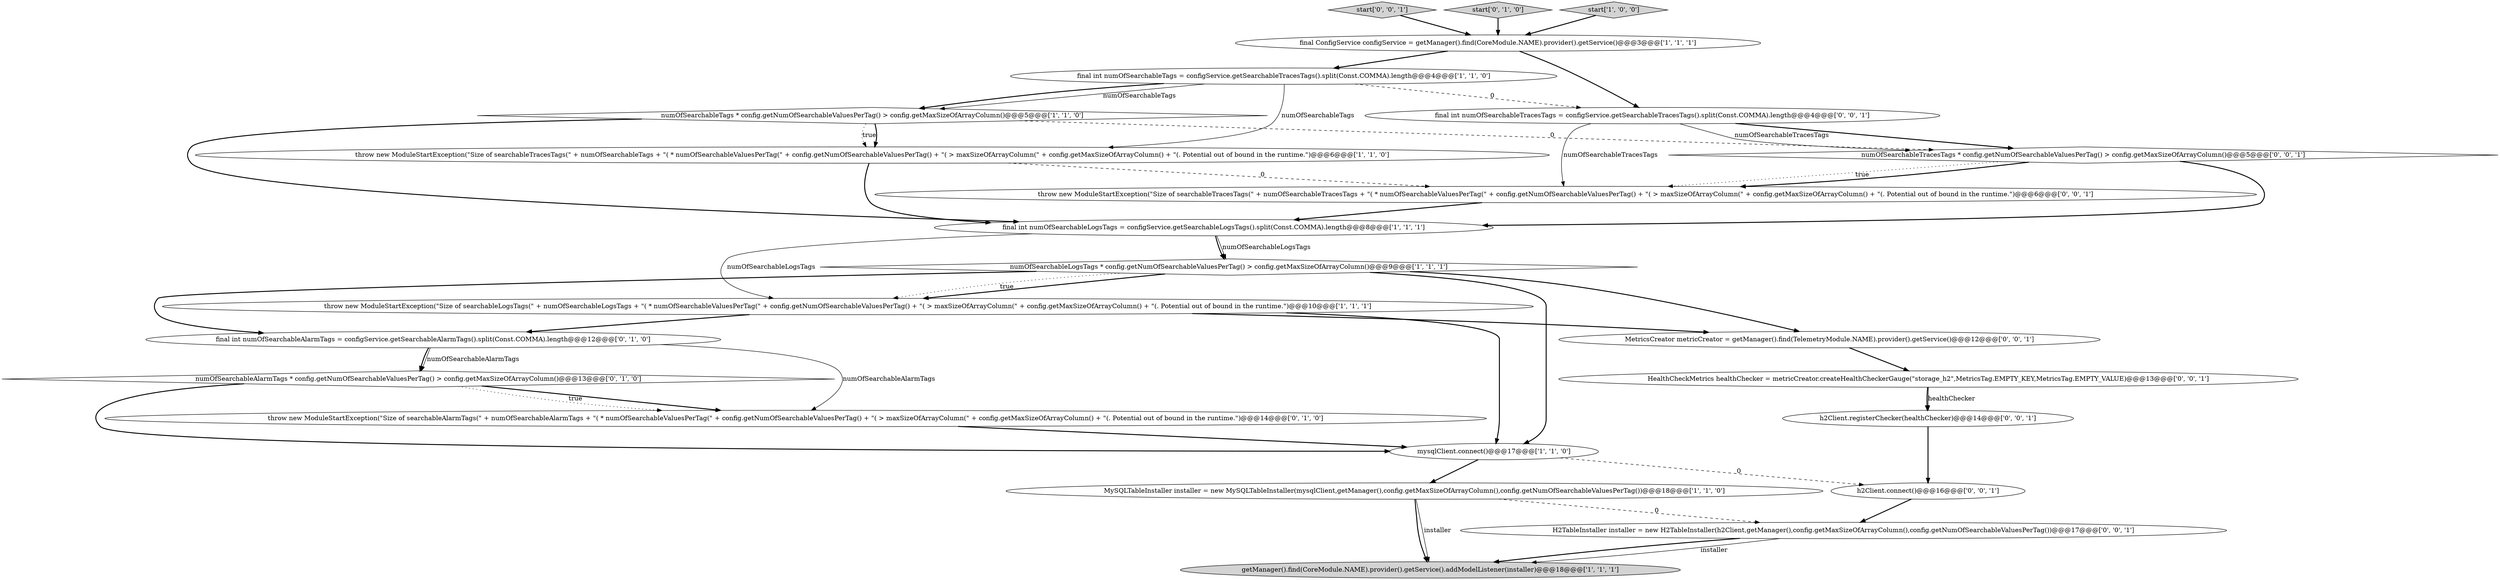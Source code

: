 digraph {
17 [style = filled, label = "h2Client.connect()@@@16@@@['0', '0', '1']", fillcolor = white, shape = ellipse image = "AAA0AAABBB3BBB"];
12 [style = filled, label = "final int numOfSearchableAlarmTags = configService.getSearchableAlarmTags().split(Const.COMMA).length@@@12@@@['0', '1', '0']", fillcolor = white, shape = ellipse image = "AAA1AAABBB2BBB"];
20 [style = filled, label = "final int numOfSearchableTracesTags = configService.getSearchableTracesTags().split(Const.COMMA).length@@@4@@@['0', '0', '1']", fillcolor = white, shape = ellipse image = "AAA0AAABBB3BBB"];
9 [style = filled, label = "numOfSearchableTags * config.getNumOfSearchableValuesPerTag() > config.getMaxSizeOfArrayColumn()@@@5@@@['1', '1', '0']", fillcolor = white, shape = diamond image = "AAA0AAABBB1BBB"];
18 [style = filled, label = "start['0', '0', '1']", fillcolor = lightgray, shape = diamond image = "AAA0AAABBB3BBB"];
23 [style = filled, label = "MetricsCreator metricCreator = getManager().find(TelemetryModule.NAME).provider().getService()@@@12@@@['0', '0', '1']", fillcolor = white, shape = ellipse image = "AAA0AAABBB3BBB"];
3 [style = filled, label = "final int numOfSearchableTags = configService.getSearchableTracesTags().split(Const.COMMA).length@@@4@@@['1', '1', '0']", fillcolor = white, shape = ellipse image = "AAA0AAABBB1BBB"];
14 [style = filled, label = "throw new ModuleStartException(\"Size of searchableAlarmTags(\" + numOfSearchableAlarmTags + \"( * numOfSearchableValuesPerTag(\" + config.getNumOfSearchableValuesPerTag() + \"( > maxSizeOfArrayColumn(\" + config.getMaxSizeOfArrayColumn() + \"(. Potential out of bound in the runtime.\")@@@14@@@['0', '1', '0']", fillcolor = white, shape = ellipse image = "AAA1AAABBB2BBB"];
4 [style = filled, label = "final ConfigService configService = getManager().find(CoreModule.NAME).provider().getService()@@@3@@@['1', '1', '1']", fillcolor = white, shape = ellipse image = "AAA0AAABBB1BBB"];
2 [style = filled, label = "throw new ModuleStartException(\"Size of searchableLogsTags(\" + numOfSearchableLogsTags + \"( * numOfSearchableValuesPerTag(\" + config.getNumOfSearchableValuesPerTag() + \"( > maxSizeOfArrayColumn(\" + config.getMaxSizeOfArrayColumn() + \"(. Potential out of bound in the runtime.\")@@@10@@@['1', '1', '1']", fillcolor = white, shape = ellipse image = "AAA0AAABBB1BBB"];
13 [style = filled, label = "numOfSearchableAlarmTags * config.getNumOfSearchableValuesPerTag() > config.getMaxSizeOfArrayColumn()@@@13@@@['0', '1', '0']", fillcolor = white, shape = diamond image = "AAA1AAABBB2BBB"];
8 [style = filled, label = "final int numOfSearchableLogsTags = configService.getSearchableLogsTags().split(Const.COMMA).length@@@8@@@['1', '1', '1']", fillcolor = white, shape = ellipse image = "AAA0AAABBB1BBB"];
21 [style = filled, label = "throw new ModuleStartException(\"Size of searchableTracesTags(\" + numOfSearchableTracesTags + \"( * numOfSearchableValuesPerTag(\" + config.getNumOfSearchableValuesPerTag() + \"( > maxSizeOfArrayColumn(\" + config.getMaxSizeOfArrayColumn() + \"(. Potential out of bound in the runtime.\")@@@6@@@['0', '0', '1']", fillcolor = white, shape = ellipse image = "AAA0AAABBB3BBB"];
0 [style = filled, label = "throw new ModuleStartException(\"Size of searchableTracesTags(\" + numOfSearchableTags + \"( * numOfSearchableValuesPerTag(\" + config.getNumOfSearchableValuesPerTag() + \"( > maxSizeOfArrayColumn(\" + config.getMaxSizeOfArrayColumn() + \"(. Potential out of bound in the runtime.\")@@@6@@@['1', '1', '0']", fillcolor = white, shape = ellipse image = "AAA0AAABBB1BBB"];
15 [style = filled, label = "numOfSearchableTracesTags * config.getNumOfSearchableValuesPerTag() > config.getMaxSizeOfArrayColumn()@@@5@@@['0', '0', '1']", fillcolor = white, shape = diamond image = "AAA0AAABBB3BBB"];
11 [style = filled, label = "start['0', '1', '0']", fillcolor = lightgray, shape = diamond image = "AAA0AAABBB2BBB"];
22 [style = filled, label = "HealthCheckMetrics healthChecker = metricCreator.createHealthCheckerGauge(\"storage_h2\",MetricsTag.EMPTY_KEY,MetricsTag.EMPTY_VALUE)@@@13@@@['0', '0', '1']", fillcolor = white, shape = ellipse image = "AAA0AAABBB3BBB"];
6 [style = filled, label = "numOfSearchableLogsTags * config.getNumOfSearchableValuesPerTag() > config.getMaxSizeOfArrayColumn()@@@9@@@['1', '1', '1']", fillcolor = white, shape = diamond image = "AAA0AAABBB1BBB"];
5 [style = filled, label = "mysqlClient.connect()@@@17@@@['1', '1', '0']", fillcolor = white, shape = ellipse image = "AAA0AAABBB1BBB"];
19 [style = filled, label = "h2Client.registerChecker(healthChecker)@@@14@@@['0', '0', '1']", fillcolor = white, shape = ellipse image = "AAA0AAABBB3BBB"];
1 [style = filled, label = "start['1', '0', '0']", fillcolor = lightgray, shape = diamond image = "AAA0AAABBB1BBB"];
16 [style = filled, label = "H2TableInstaller installer = new H2TableInstaller(h2Client,getManager(),config.getMaxSizeOfArrayColumn(),config.getNumOfSearchableValuesPerTag())@@@17@@@['0', '0', '1']", fillcolor = white, shape = ellipse image = "AAA0AAABBB3BBB"];
10 [style = filled, label = "MySQLTableInstaller installer = new MySQLTableInstaller(mysqlClient,getManager(),config.getMaxSizeOfArrayColumn(),config.getNumOfSearchableValuesPerTag())@@@18@@@['1', '1', '0']", fillcolor = white, shape = ellipse image = "AAA0AAABBB1BBB"];
7 [style = filled, label = "getManager().find(CoreModule.NAME).provider().getService().addModelListener(installer)@@@18@@@['1', '1', '1']", fillcolor = lightgray, shape = ellipse image = "AAA0AAABBB1BBB"];
15->21 [style = dotted, label="true"];
14->5 [style = bold, label=""];
23->22 [style = bold, label=""];
22->19 [style = bold, label=""];
3->20 [style = dashed, label="0"];
11->4 [style = bold, label=""];
3->9 [style = solid, label="numOfSearchableTags"];
9->0 [style = dotted, label="true"];
0->21 [style = dashed, label="0"];
2->5 [style = bold, label=""];
8->6 [style = solid, label="numOfSearchableLogsTags"];
10->7 [style = solid, label="installer"];
20->15 [style = bold, label=""];
20->15 [style = solid, label="numOfSearchableTracesTags"];
21->8 [style = bold, label=""];
15->21 [style = bold, label=""];
0->8 [style = bold, label=""];
9->0 [style = bold, label=""];
8->6 [style = bold, label=""];
12->13 [style = solid, label="numOfSearchableAlarmTags"];
22->19 [style = solid, label="healthChecker"];
5->10 [style = bold, label=""];
4->20 [style = bold, label=""];
20->21 [style = solid, label="numOfSearchableTracesTags"];
6->2 [style = bold, label=""];
12->13 [style = bold, label=""];
12->14 [style = solid, label="numOfSearchableAlarmTags"];
10->7 [style = bold, label=""];
10->16 [style = dashed, label="0"];
19->17 [style = bold, label=""];
3->9 [style = bold, label=""];
9->15 [style = dashed, label="0"];
16->7 [style = solid, label="installer"];
6->5 [style = bold, label=""];
6->12 [style = bold, label=""];
1->4 [style = bold, label=""];
2->23 [style = bold, label=""];
16->7 [style = bold, label=""];
9->8 [style = bold, label=""];
6->2 [style = dotted, label="true"];
13->14 [style = bold, label=""];
6->23 [style = bold, label=""];
15->8 [style = bold, label=""];
17->16 [style = bold, label=""];
4->3 [style = bold, label=""];
8->2 [style = solid, label="numOfSearchableLogsTags"];
13->14 [style = dotted, label="true"];
5->17 [style = dashed, label="0"];
13->5 [style = bold, label=""];
2->12 [style = bold, label=""];
18->4 [style = bold, label=""];
3->0 [style = solid, label="numOfSearchableTags"];
}
